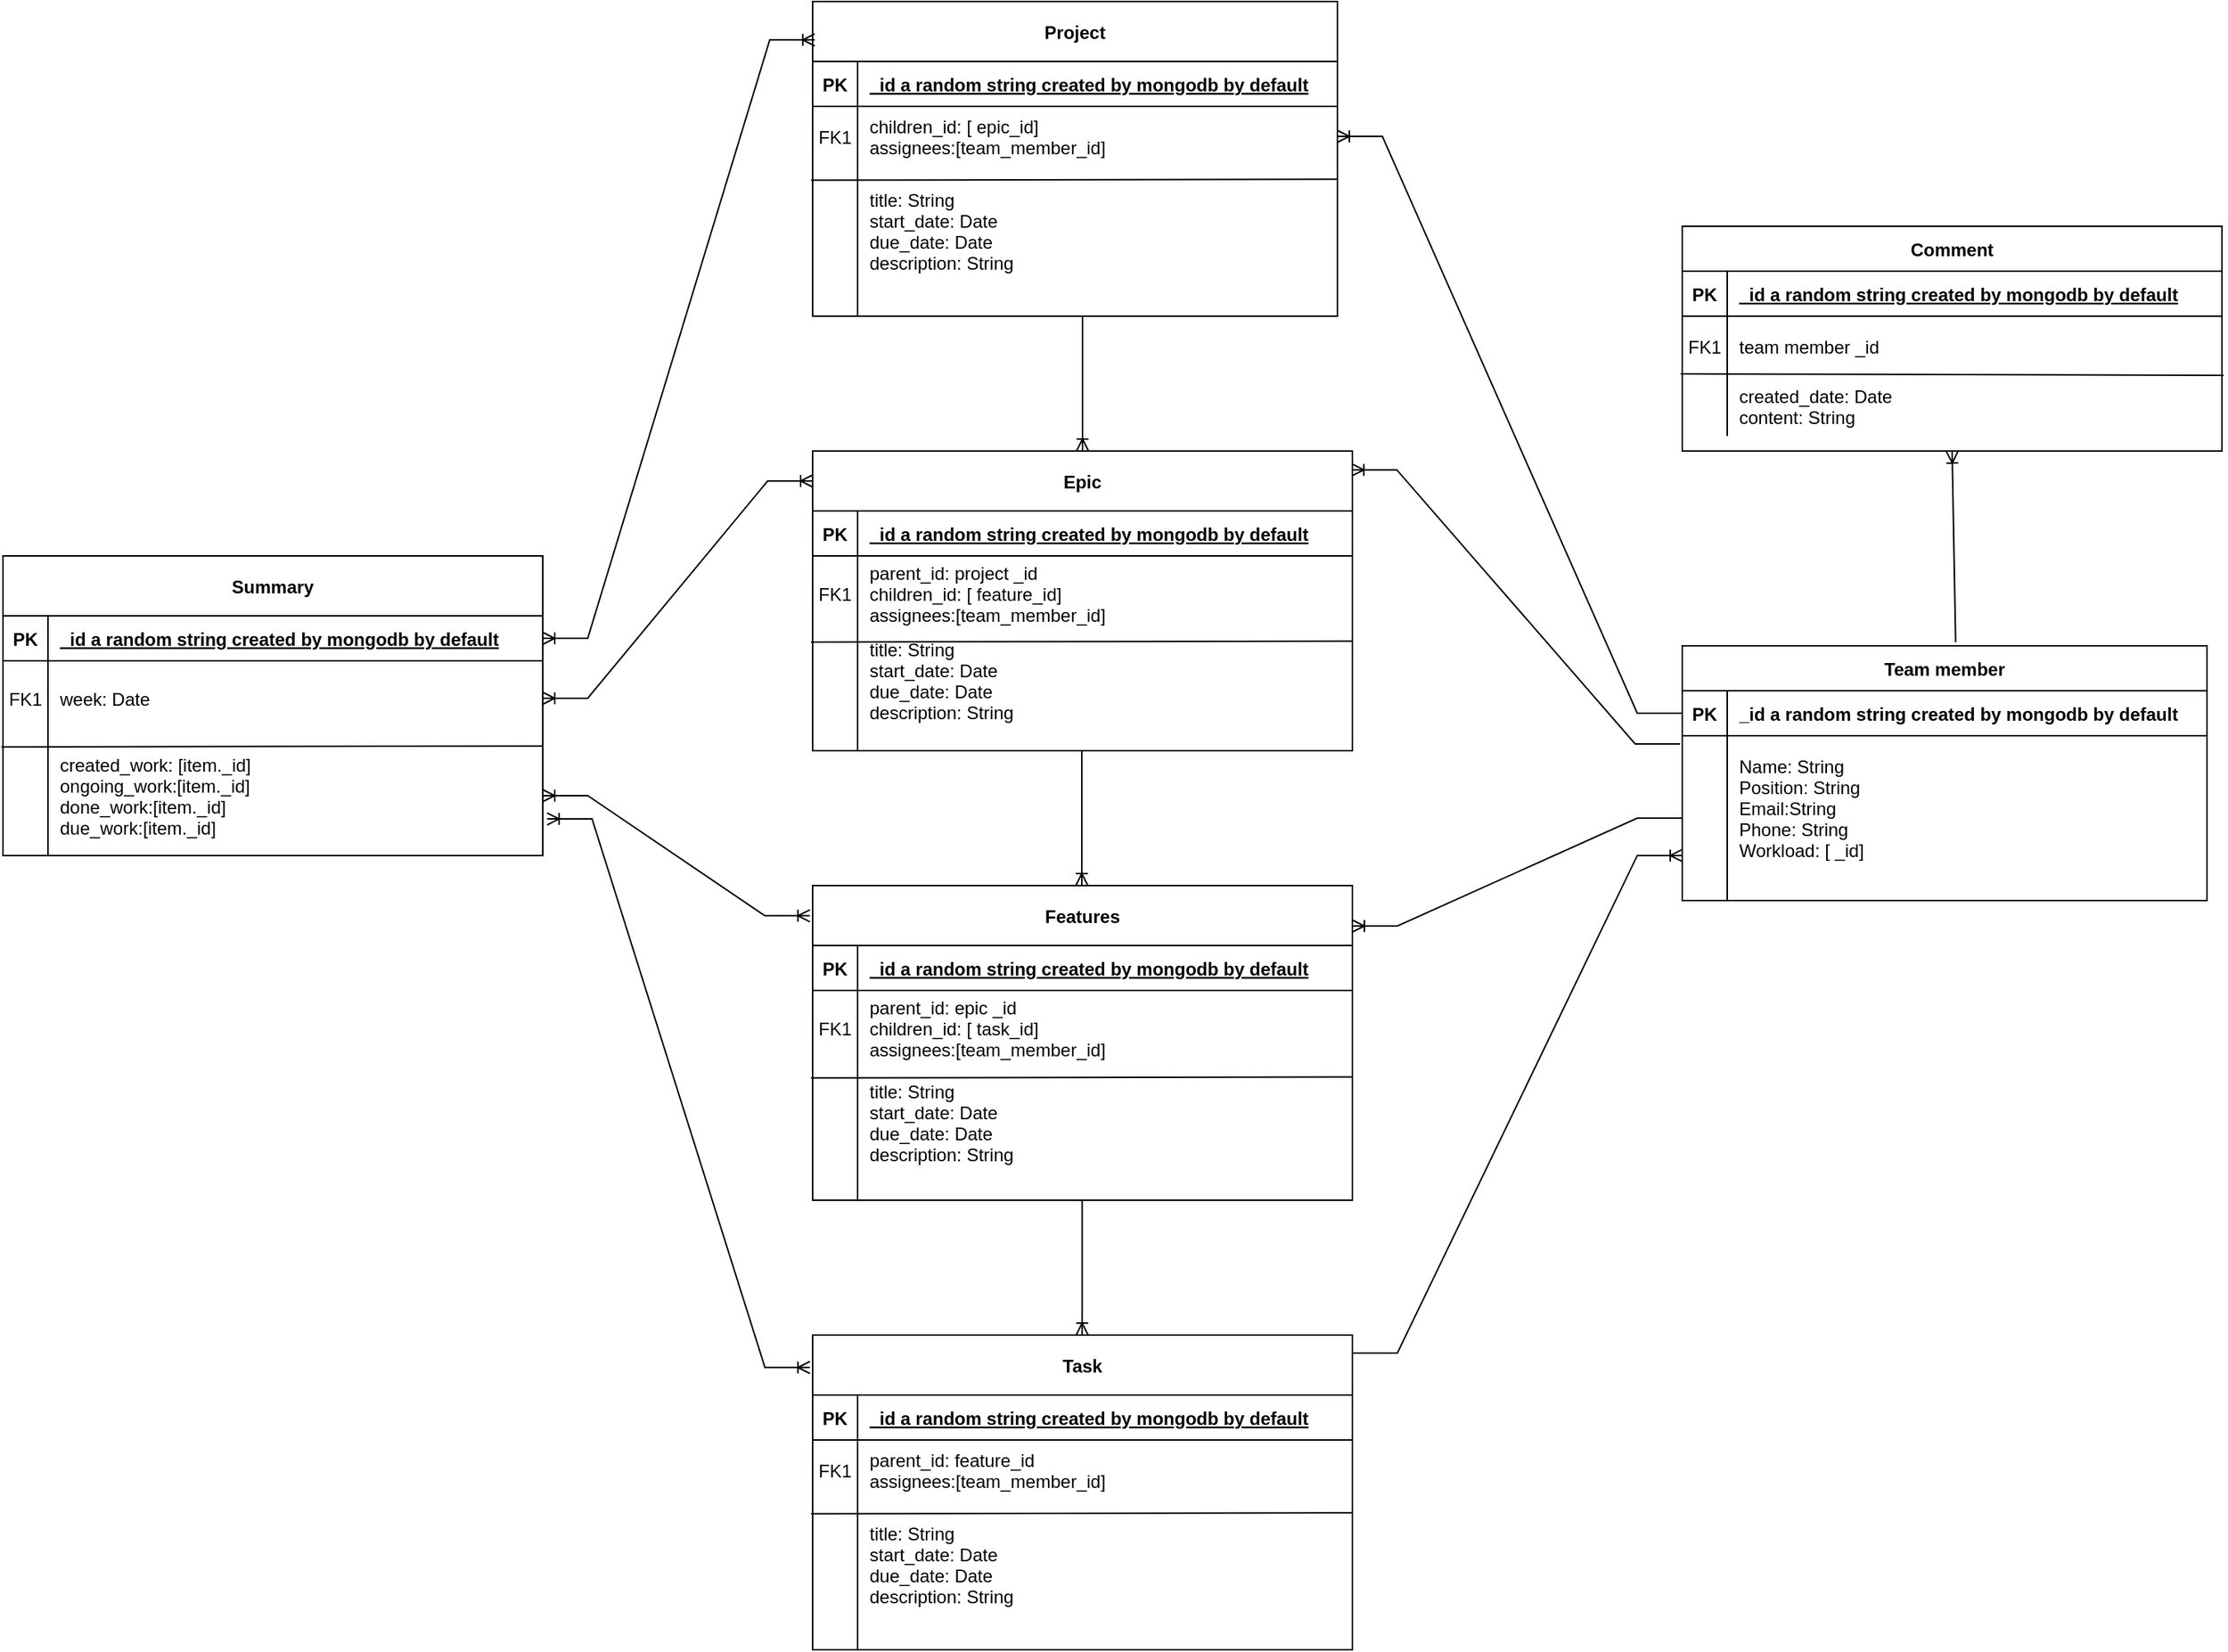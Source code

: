 <mxfile version="21.0.6" type="github">
  <diagram id="R2lEEEUBdFMjLlhIrx00" name="Page-1">
    <mxGraphModel dx="4104" dy="2772" grid="1" gridSize="10" guides="1" tooltips="1" connect="1" arrows="1" fold="1" page="1" pageScale="1" pageWidth="850" pageHeight="1100" math="0" shadow="0" extFonts="Permanent Marker^https://fonts.googleapis.com/css?family=Permanent+Marker">
      <root>
        <mxCell id="0" />
        <mxCell id="1" parent="0" />
        <mxCell id="C-vyLk0tnHw3VtMMgP7b-13" value="Comment" style="shape=table;startSize=30;container=1;collapsible=1;childLayout=tableLayout;fixedRows=1;rowLines=0;fontStyle=1;align=center;resizeLast=1;" parent="1" vertex="1">
          <mxGeometry x="1700" y="390" width="360" height="150" as="geometry" />
        </mxCell>
        <mxCell id="C-vyLk0tnHw3VtMMgP7b-14" value="" style="shape=partialRectangle;collapsible=0;dropTarget=0;pointerEvents=0;fillColor=none;points=[[0,0.5],[1,0.5]];portConstraint=eastwest;top=0;left=0;right=0;bottom=1;" parent="C-vyLk0tnHw3VtMMgP7b-13" vertex="1">
          <mxGeometry y="30" width="360" height="30" as="geometry" />
        </mxCell>
        <mxCell id="C-vyLk0tnHw3VtMMgP7b-15" value="PK" style="shape=partialRectangle;overflow=hidden;connectable=0;fillColor=none;top=0;left=0;bottom=0;right=0;fontStyle=1;" parent="C-vyLk0tnHw3VtMMgP7b-14" vertex="1">
          <mxGeometry width="30" height="30" as="geometry">
            <mxRectangle width="30" height="30" as="alternateBounds" />
          </mxGeometry>
        </mxCell>
        <mxCell id="C-vyLk0tnHw3VtMMgP7b-16" value="_id a random string created by mongodb by default" style="shape=partialRectangle;overflow=hidden;connectable=0;fillColor=none;top=0;left=0;bottom=0;right=0;align=left;spacingLeft=6;fontStyle=5;" parent="C-vyLk0tnHw3VtMMgP7b-14" vertex="1">
          <mxGeometry x="30" width="330" height="30" as="geometry">
            <mxRectangle width="330" height="30" as="alternateBounds" />
          </mxGeometry>
        </mxCell>
        <mxCell id="C-vyLk0tnHw3VtMMgP7b-17" value="" style="shape=partialRectangle;collapsible=0;dropTarget=0;pointerEvents=0;fillColor=none;points=[[0,0.5],[1,0.5]];portConstraint=eastwest;top=0;left=0;right=0;bottom=0;" parent="C-vyLk0tnHw3VtMMgP7b-13" vertex="1">
          <mxGeometry y="60" width="360" height="40" as="geometry" />
        </mxCell>
        <mxCell id="C-vyLk0tnHw3VtMMgP7b-18" value="FK1" style="shape=partialRectangle;overflow=hidden;connectable=0;fillColor=none;top=0;left=0;bottom=0;right=0;" parent="C-vyLk0tnHw3VtMMgP7b-17" vertex="1">
          <mxGeometry width="30" height="40" as="geometry">
            <mxRectangle width="30" height="40" as="alternateBounds" />
          </mxGeometry>
        </mxCell>
        <mxCell id="C-vyLk0tnHw3VtMMgP7b-19" value="team member _id" style="shape=partialRectangle;overflow=hidden;connectable=0;fillColor=none;top=0;left=0;bottom=0;right=0;align=left;spacingLeft=6;" parent="C-vyLk0tnHw3VtMMgP7b-17" vertex="1">
          <mxGeometry x="30" width="330" height="40" as="geometry">
            <mxRectangle width="330" height="40" as="alternateBounds" />
          </mxGeometry>
        </mxCell>
        <mxCell id="C-vyLk0tnHw3VtMMgP7b-20" value="" style="shape=partialRectangle;collapsible=0;dropTarget=0;pointerEvents=0;fillColor=none;points=[[0,0.5],[1,0.5]];portConstraint=eastwest;top=0;left=0;right=0;bottom=0;" parent="C-vyLk0tnHw3VtMMgP7b-13" vertex="1">
          <mxGeometry y="100" width="360" height="40" as="geometry" />
        </mxCell>
        <mxCell id="C-vyLk0tnHw3VtMMgP7b-21" value="" style="shape=partialRectangle;overflow=hidden;connectable=0;fillColor=none;top=0;left=0;bottom=0;right=0;" parent="C-vyLk0tnHw3VtMMgP7b-20" vertex="1">
          <mxGeometry width="30" height="40" as="geometry">
            <mxRectangle width="30" height="40" as="alternateBounds" />
          </mxGeometry>
        </mxCell>
        <mxCell id="C-vyLk0tnHw3VtMMgP7b-22" value="created_date: Date&#xa;content: String" style="shape=partialRectangle;overflow=hidden;connectable=0;fillColor=none;top=0;left=0;bottom=0;right=0;align=left;spacingLeft=6;" parent="C-vyLk0tnHw3VtMMgP7b-20" vertex="1">
          <mxGeometry x="30" width="330" height="40" as="geometry">
            <mxRectangle width="330" height="40" as="alternateBounds" />
          </mxGeometry>
        </mxCell>
        <mxCell id="qNRsqSiv61jrSGBZlrnU-11" value="" style="endArrow=none;html=1;rounded=0;exitX=-0.003;exitY=0.963;exitDx=0;exitDy=0;exitPerimeter=0;entryX=1.003;entryY=0.988;entryDx=0;entryDy=0;entryPerimeter=0;" parent="C-vyLk0tnHw3VtMMgP7b-13" source="C-vyLk0tnHw3VtMMgP7b-17" target="C-vyLk0tnHw3VtMMgP7b-17" edge="1">
          <mxGeometry width="50" height="50" relative="1" as="geometry">
            <mxPoint x="380" y="60" as="sourcePoint" />
            <mxPoint x="430" y="10" as="targetPoint" />
          </mxGeometry>
        </mxCell>
        <mxCell id="C-vyLk0tnHw3VtMMgP7b-23" value="Team member" style="shape=table;startSize=30;container=1;collapsible=1;childLayout=tableLayout;fixedRows=1;rowLines=0;fontStyle=1;align=center;resizeLast=1;" parent="1" vertex="1">
          <mxGeometry x="1700" y="670" width="350" height="170" as="geometry">
            <mxRectangle x="120" y="120" width="100" height="30" as="alternateBounds" />
          </mxGeometry>
        </mxCell>
        <mxCell id="C-vyLk0tnHw3VtMMgP7b-24" value="" style="shape=partialRectangle;collapsible=0;dropTarget=0;pointerEvents=0;fillColor=none;points=[[0,0.5],[1,0.5]];portConstraint=eastwest;top=0;left=0;right=0;bottom=1;" parent="C-vyLk0tnHw3VtMMgP7b-23" vertex="1">
          <mxGeometry y="30" width="350" height="30" as="geometry" />
        </mxCell>
        <mxCell id="C-vyLk0tnHw3VtMMgP7b-25" value="PK" style="shape=partialRectangle;overflow=hidden;connectable=0;fillColor=none;top=0;left=0;bottom=0;right=0;fontStyle=1;" parent="C-vyLk0tnHw3VtMMgP7b-24" vertex="1">
          <mxGeometry width="30" height="30" as="geometry">
            <mxRectangle width="30" height="30" as="alternateBounds" />
          </mxGeometry>
        </mxCell>
        <mxCell id="C-vyLk0tnHw3VtMMgP7b-26" value="_id a random string created by mongodb by default" style="shape=partialRectangle;overflow=hidden;connectable=0;fillColor=none;top=0;left=0;bottom=0;right=0;align=left;spacingLeft=6;fontStyle=1;" parent="C-vyLk0tnHw3VtMMgP7b-24" vertex="1">
          <mxGeometry x="30" width="320" height="30" as="geometry">
            <mxRectangle width="320" height="30" as="alternateBounds" />
          </mxGeometry>
        </mxCell>
        <mxCell id="C-vyLk0tnHw3VtMMgP7b-27" value="" style="shape=partialRectangle;collapsible=0;dropTarget=0;pointerEvents=0;fillColor=none;points=[[0,0.5],[1,0.5]];portConstraint=eastwest;top=0;left=0;right=0;bottom=0;" parent="C-vyLk0tnHw3VtMMgP7b-23" vertex="1">
          <mxGeometry y="60" width="350" height="110" as="geometry" />
        </mxCell>
        <mxCell id="C-vyLk0tnHw3VtMMgP7b-28" value="" style="shape=partialRectangle;overflow=hidden;connectable=0;fillColor=none;top=0;left=0;bottom=0;right=0;" parent="C-vyLk0tnHw3VtMMgP7b-27" vertex="1">
          <mxGeometry width="30" height="110" as="geometry">
            <mxRectangle width="30" height="110" as="alternateBounds" />
          </mxGeometry>
        </mxCell>
        <mxCell id="C-vyLk0tnHw3VtMMgP7b-29" value="Name: String&#xa;Position: String&#xa;Email:String&#xa;Phone: String&#xa;Workload: [ _id]&#xa;" style="shape=partialRectangle;overflow=hidden;connectable=0;fillColor=none;top=0;left=0;bottom=0;right=0;align=left;spacingLeft=6;" parent="C-vyLk0tnHw3VtMMgP7b-27" vertex="1">
          <mxGeometry x="30" width="320" height="110" as="geometry">
            <mxRectangle width="320" height="110" as="alternateBounds" />
          </mxGeometry>
        </mxCell>
        <mxCell id="qNRsqSiv61jrSGBZlrnU-14" value="Epic" style="shape=table;startSize=40;container=1;collapsible=1;childLayout=tableLayout;fixedRows=1;rowLines=0;fontStyle=1;align=center;resizeLast=1;" parent="1" vertex="1">
          <mxGeometry x="1120" y="540" width="360" height="200" as="geometry" />
        </mxCell>
        <mxCell id="qNRsqSiv61jrSGBZlrnU-15" value="" style="shape=partialRectangle;collapsible=0;dropTarget=0;pointerEvents=0;fillColor=none;points=[[0,0.5],[1,0.5]];portConstraint=eastwest;top=0;left=0;right=0;bottom=1;" parent="qNRsqSiv61jrSGBZlrnU-14" vertex="1">
          <mxGeometry y="40" width="360" height="30" as="geometry" />
        </mxCell>
        <mxCell id="qNRsqSiv61jrSGBZlrnU-16" value="PK" style="shape=partialRectangle;overflow=hidden;connectable=0;fillColor=none;top=0;left=0;bottom=0;right=0;fontStyle=1;" parent="qNRsqSiv61jrSGBZlrnU-15" vertex="1">
          <mxGeometry width="30" height="30" as="geometry">
            <mxRectangle width="30" height="30" as="alternateBounds" />
          </mxGeometry>
        </mxCell>
        <mxCell id="qNRsqSiv61jrSGBZlrnU-17" value="_id a random string created by mongodb by default" style="shape=partialRectangle;overflow=hidden;connectable=0;fillColor=none;top=0;left=0;bottom=0;right=0;align=left;spacingLeft=6;fontStyle=5;" parent="qNRsqSiv61jrSGBZlrnU-15" vertex="1">
          <mxGeometry x="30" width="330" height="30" as="geometry">
            <mxRectangle width="330" height="30" as="alternateBounds" />
          </mxGeometry>
        </mxCell>
        <mxCell id="qNRsqSiv61jrSGBZlrnU-18" value="" style="shape=partialRectangle;collapsible=0;dropTarget=0;pointerEvents=0;fillColor=none;points=[[0,0.5],[1,0.5]];portConstraint=eastwest;top=0;left=0;right=0;bottom=0;" parent="qNRsqSiv61jrSGBZlrnU-14" vertex="1">
          <mxGeometry y="70" width="360" height="50" as="geometry" />
        </mxCell>
        <mxCell id="qNRsqSiv61jrSGBZlrnU-19" value="FK1" style="shape=partialRectangle;overflow=hidden;connectable=0;fillColor=none;top=0;left=0;bottom=0;right=0;" parent="qNRsqSiv61jrSGBZlrnU-18" vertex="1">
          <mxGeometry width="30" height="50" as="geometry">
            <mxRectangle width="30" height="50" as="alternateBounds" />
          </mxGeometry>
        </mxCell>
        <mxCell id="qNRsqSiv61jrSGBZlrnU-20" value="parent_id: project _id&#xa;children_id: [ feature_id]&#xa;assignees:[team_member_id]" style="shape=partialRectangle;overflow=hidden;connectable=0;fillColor=none;top=0;left=0;bottom=0;right=0;align=left;spacingLeft=6;" parent="qNRsqSiv61jrSGBZlrnU-18" vertex="1">
          <mxGeometry x="30" width="330" height="50" as="geometry">
            <mxRectangle width="330" height="50" as="alternateBounds" />
          </mxGeometry>
        </mxCell>
        <mxCell id="qNRsqSiv61jrSGBZlrnU-24" value="" style="endArrow=none;html=1;rounded=0;exitX=-0.003;exitY=0.093;exitDx=0;exitDy=0;exitPerimeter=0;entryX=1;entryY=0.086;entryDx=0;entryDy=0;entryPerimeter=0;" parent="qNRsqSiv61jrSGBZlrnU-14" source="qNRsqSiv61jrSGBZlrnU-21" target="qNRsqSiv61jrSGBZlrnU-21" edge="1">
          <mxGeometry width="50" height="50" relative="1" as="geometry">
            <mxPoint x="380" y="60" as="sourcePoint" />
            <mxPoint x="430" y="10" as="targetPoint" />
            <Array as="points" />
          </mxGeometry>
        </mxCell>
        <mxCell id="qNRsqSiv61jrSGBZlrnU-21" value="" style="shape=partialRectangle;collapsible=0;dropTarget=0;pointerEvents=0;fillColor=none;points=[[0,0.5],[1,0.5]];portConstraint=eastwest;top=0;left=0;right=0;bottom=0;" parent="qNRsqSiv61jrSGBZlrnU-14" vertex="1">
          <mxGeometry y="120" width="360" height="80" as="geometry" />
        </mxCell>
        <mxCell id="qNRsqSiv61jrSGBZlrnU-22" value="" style="shape=partialRectangle;overflow=hidden;connectable=0;fillColor=none;top=0;left=0;bottom=0;right=0;" parent="qNRsqSiv61jrSGBZlrnU-21" vertex="1">
          <mxGeometry width="30" height="80" as="geometry">
            <mxRectangle width="30" height="80" as="alternateBounds" />
          </mxGeometry>
        </mxCell>
        <mxCell id="qNRsqSiv61jrSGBZlrnU-23" value="title: String&#xa;start_date: Date&#xa;due_date: Date&#xa;description: String&#xa;" style="shape=partialRectangle;overflow=hidden;connectable=0;fillColor=none;top=0;left=0;bottom=0;right=0;align=left;spacingLeft=6;" parent="qNRsqSiv61jrSGBZlrnU-21" vertex="1">
          <mxGeometry x="30" width="330" height="80" as="geometry">
            <mxRectangle width="330" height="80" as="alternateBounds" />
          </mxGeometry>
        </mxCell>
        <mxCell id="qNRsqSiv61jrSGBZlrnU-32" value="Task" style="shape=table;startSize=40;container=1;collapsible=1;childLayout=tableLayout;fixedRows=1;rowLines=0;fontStyle=1;align=center;resizeLast=1;" parent="1" vertex="1">
          <mxGeometry x="1120" y="1130" width="360" height="210" as="geometry" />
        </mxCell>
        <mxCell id="qNRsqSiv61jrSGBZlrnU-33" value="" style="shape=partialRectangle;collapsible=0;dropTarget=0;pointerEvents=0;fillColor=none;points=[[0,0.5],[1,0.5]];portConstraint=eastwest;top=0;left=0;right=0;bottom=1;" parent="qNRsqSiv61jrSGBZlrnU-32" vertex="1">
          <mxGeometry y="40" width="360" height="30" as="geometry" />
        </mxCell>
        <mxCell id="qNRsqSiv61jrSGBZlrnU-34" value="PK" style="shape=partialRectangle;overflow=hidden;connectable=0;fillColor=none;top=0;left=0;bottom=0;right=0;fontStyle=1;" parent="qNRsqSiv61jrSGBZlrnU-33" vertex="1">
          <mxGeometry width="30" height="30" as="geometry">
            <mxRectangle width="30" height="30" as="alternateBounds" />
          </mxGeometry>
        </mxCell>
        <mxCell id="qNRsqSiv61jrSGBZlrnU-35" value="_id a random string created by mongodb by default" style="shape=partialRectangle;overflow=hidden;connectable=0;fillColor=none;top=0;left=0;bottom=0;right=0;align=left;spacingLeft=6;fontStyle=5;" parent="qNRsqSiv61jrSGBZlrnU-33" vertex="1">
          <mxGeometry x="30" width="330" height="30" as="geometry">
            <mxRectangle width="330" height="30" as="alternateBounds" />
          </mxGeometry>
        </mxCell>
        <mxCell id="qNRsqSiv61jrSGBZlrnU-36" value="" style="shape=partialRectangle;collapsible=0;dropTarget=0;pointerEvents=0;fillColor=none;points=[[0,0.5],[1,0.5]];portConstraint=eastwest;top=0;left=0;right=0;bottom=0;" parent="qNRsqSiv61jrSGBZlrnU-32" vertex="1">
          <mxGeometry y="70" width="360" height="40" as="geometry" />
        </mxCell>
        <mxCell id="qNRsqSiv61jrSGBZlrnU-37" value="FK1" style="shape=partialRectangle;overflow=hidden;connectable=0;fillColor=none;top=0;left=0;bottom=0;right=0;" parent="qNRsqSiv61jrSGBZlrnU-36" vertex="1">
          <mxGeometry width="30" height="40" as="geometry">
            <mxRectangle width="30" height="40" as="alternateBounds" />
          </mxGeometry>
        </mxCell>
        <mxCell id="qNRsqSiv61jrSGBZlrnU-38" value="parent_id: feature_id&#xa;assignees:[team_member_id]" style="shape=partialRectangle;overflow=hidden;connectable=0;fillColor=none;top=0;left=0;bottom=0;right=0;align=left;spacingLeft=6;" parent="qNRsqSiv61jrSGBZlrnU-36" vertex="1">
          <mxGeometry x="30" width="330" height="40" as="geometry">
            <mxRectangle width="330" height="40" as="alternateBounds" />
          </mxGeometry>
        </mxCell>
        <mxCell id="qNRsqSiv61jrSGBZlrnU-39" value="" style="shape=partialRectangle;collapsible=0;dropTarget=0;pointerEvents=0;fillColor=none;points=[[0,0.5],[1,0.5]];portConstraint=eastwest;top=0;left=0;right=0;bottom=0;" parent="qNRsqSiv61jrSGBZlrnU-32" vertex="1">
          <mxGeometry y="110" width="360" height="100" as="geometry" />
        </mxCell>
        <mxCell id="qNRsqSiv61jrSGBZlrnU-40" value="" style="shape=partialRectangle;overflow=hidden;connectable=0;fillColor=none;top=0;left=0;bottom=0;right=0;" parent="qNRsqSiv61jrSGBZlrnU-39" vertex="1">
          <mxGeometry width="30" height="100" as="geometry">
            <mxRectangle width="30" height="100" as="alternateBounds" />
          </mxGeometry>
        </mxCell>
        <mxCell id="qNRsqSiv61jrSGBZlrnU-41" value="title: String&#xa;start_date: Date&#xa;due_date: Date&#xa;description: String&#xa;" style="shape=partialRectangle;overflow=hidden;connectable=0;fillColor=none;top=0;left=0;bottom=0;right=0;align=left;spacingLeft=6;" parent="qNRsqSiv61jrSGBZlrnU-39" vertex="1">
          <mxGeometry x="30" width="330" height="100" as="geometry">
            <mxRectangle width="330" height="100" as="alternateBounds" />
          </mxGeometry>
        </mxCell>
        <mxCell id="qNRsqSiv61jrSGBZlrnU-42" value="" style="endArrow=none;html=1;rounded=0;exitX=-0.003;exitY=0.093;exitDx=0;exitDy=0;exitPerimeter=0;entryX=1;entryY=0.086;entryDx=0;entryDy=0;entryPerimeter=0;" parent="qNRsqSiv61jrSGBZlrnU-32" source="qNRsqSiv61jrSGBZlrnU-39" target="qNRsqSiv61jrSGBZlrnU-39" edge="1">
          <mxGeometry width="50" height="50" relative="1" as="geometry">
            <mxPoint x="380" y="60" as="sourcePoint" />
            <mxPoint x="430" y="10" as="targetPoint" />
            <Array as="points" />
          </mxGeometry>
        </mxCell>
        <mxCell id="qNRsqSiv61jrSGBZlrnU-43" value="Features" style="shape=table;startSize=40;container=1;collapsible=1;childLayout=tableLayout;fixedRows=1;rowLines=0;fontStyle=1;align=center;resizeLast=1;" parent="1" vertex="1">
          <mxGeometry x="1120" y="830" width="360" height="210" as="geometry" />
        </mxCell>
        <mxCell id="qNRsqSiv61jrSGBZlrnU-44" value="" style="shape=partialRectangle;collapsible=0;dropTarget=0;pointerEvents=0;fillColor=none;points=[[0,0.5],[1,0.5]];portConstraint=eastwest;top=0;left=0;right=0;bottom=1;" parent="qNRsqSiv61jrSGBZlrnU-43" vertex="1">
          <mxGeometry y="40" width="360" height="30" as="geometry" />
        </mxCell>
        <mxCell id="qNRsqSiv61jrSGBZlrnU-45" value="PK" style="shape=partialRectangle;overflow=hidden;connectable=0;fillColor=none;top=0;left=0;bottom=0;right=0;fontStyle=1;" parent="qNRsqSiv61jrSGBZlrnU-44" vertex="1">
          <mxGeometry width="30" height="30" as="geometry">
            <mxRectangle width="30" height="30" as="alternateBounds" />
          </mxGeometry>
        </mxCell>
        <mxCell id="qNRsqSiv61jrSGBZlrnU-46" value="_id a random string created by mongodb by default" style="shape=partialRectangle;overflow=hidden;connectable=0;fillColor=none;top=0;left=0;bottom=0;right=0;align=left;spacingLeft=6;fontStyle=5;" parent="qNRsqSiv61jrSGBZlrnU-44" vertex="1">
          <mxGeometry x="30" width="330" height="30" as="geometry">
            <mxRectangle width="330" height="30" as="alternateBounds" />
          </mxGeometry>
        </mxCell>
        <mxCell id="qNRsqSiv61jrSGBZlrnU-47" value="" style="shape=partialRectangle;collapsible=0;dropTarget=0;pointerEvents=0;fillColor=none;points=[[0,0.5],[1,0.5]];portConstraint=eastwest;top=0;left=0;right=0;bottom=0;" parent="qNRsqSiv61jrSGBZlrnU-43" vertex="1">
          <mxGeometry y="70" width="360" height="50" as="geometry" />
        </mxCell>
        <mxCell id="qNRsqSiv61jrSGBZlrnU-48" value="FK1" style="shape=partialRectangle;overflow=hidden;connectable=0;fillColor=none;top=0;left=0;bottom=0;right=0;" parent="qNRsqSiv61jrSGBZlrnU-47" vertex="1">
          <mxGeometry width="30" height="50" as="geometry">
            <mxRectangle width="30" height="50" as="alternateBounds" />
          </mxGeometry>
        </mxCell>
        <mxCell id="qNRsqSiv61jrSGBZlrnU-49" value="parent_id: epic _id&#xa;children_id: [ task_id]&#xa;assignees:[team_member_id]" style="shape=partialRectangle;overflow=hidden;connectable=0;fillColor=none;top=0;left=0;bottom=0;right=0;align=left;spacingLeft=6;" parent="qNRsqSiv61jrSGBZlrnU-47" vertex="1">
          <mxGeometry x="30" width="330" height="50" as="geometry">
            <mxRectangle width="330" height="50" as="alternateBounds" />
          </mxGeometry>
        </mxCell>
        <mxCell id="qNRsqSiv61jrSGBZlrnU-50" value="" style="shape=partialRectangle;collapsible=0;dropTarget=0;pointerEvents=0;fillColor=none;points=[[0,0.5],[1,0.5]];portConstraint=eastwest;top=0;left=0;right=0;bottom=0;" parent="qNRsqSiv61jrSGBZlrnU-43" vertex="1">
          <mxGeometry y="120" width="360" height="90" as="geometry" />
        </mxCell>
        <mxCell id="qNRsqSiv61jrSGBZlrnU-51" value="" style="shape=partialRectangle;overflow=hidden;connectable=0;fillColor=none;top=0;left=0;bottom=0;right=0;" parent="qNRsqSiv61jrSGBZlrnU-50" vertex="1">
          <mxGeometry width="30" height="90" as="geometry">
            <mxRectangle width="30" height="90" as="alternateBounds" />
          </mxGeometry>
        </mxCell>
        <mxCell id="qNRsqSiv61jrSGBZlrnU-52" value="title: String&#xa;start_date: Date&#xa;due_date: Date&#xa;description: String&#xa;" style="shape=partialRectangle;overflow=hidden;connectable=0;fillColor=none;top=0;left=0;bottom=0;right=0;align=left;spacingLeft=6;" parent="qNRsqSiv61jrSGBZlrnU-50" vertex="1">
          <mxGeometry x="30" width="330" height="90" as="geometry">
            <mxRectangle width="330" height="90" as="alternateBounds" />
          </mxGeometry>
        </mxCell>
        <mxCell id="qNRsqSiv61jrSGBZlrnU-53" value="" style="endArrow=none;html=1;rounded=0;exitX=-0.003;exitY=0.093;exitDx=0;exitDy=0;exitPerimeter=0;entryX=1;entryY=0.086;entryDx=0;entryDy=0;entryPerimeter=0;" parent="qNRsqSiv61jrSGBZlrnU-43" source="qNRsqSiv61jrSGBZlrnU-50" target="qNRsqSiv61jrSGBZlrnU-50" edge="1">
          <mxGeometry width="50" height="50" relative="1" as="geometry">
            <mxPoint x="380" y="60" as="sourcePoint" />
            <mxPoint x="430" y="10" as="targetPoint" />
            <Array as="points" />
          </mxGeometry>
        </mxCell>
        <mxCell id="qNRsqSiv61jrSGBZlrnU-59" value="Project" style="shape=table;startSize=40;container=1;collapsible=1;childLayout=tableLayout;fixedRows=1;rowLines=0;fontStyle=1;align=center;resizeLast=1;" parent="1" vertex="1">
          <mxGeometry x="1120" y="240" width="350" height="210" as="geometry" />
        </mxCell>
        <mxCell id="qNRsqSiv61jrSGBZlrnU-60" value="" style="shape=partialRectangle;collapsible=0;dropTarget=0;pointerEvents=0;fillColor=none;points=[[0,0.5],[1,0.5]];portConstraint=eastwest;top=0;left=0;right=0;bottom=1;" parent="qNRsqSiv61jrSGBZlrnU-59" vertex="1">
          <mxGeometry y="40" width="350" height="30" as="geometry" />
        </mxCell>
        <mxCell id="qNRsqSiv61jrSGBZlrnU-61" value="PK" style="shape=partialRectangle;overflow=hidden;connectable=0;fillColor=none;top=0;left=0;bottom=0;right=0;fontStyle=1;" parent="qNRsqSiv61jrSGBZlrnU-60" vertex="1">
          <mxGeometry width="30" height="30" as="geometry">
            <mxRectangle width="30" height="30" as="alternateBounds" />
          </mxGeometry>
        </mxCell>
        <mxCell id="qNRsqSiv61jrSGBZlrnU-62" value="_id a random string created by mongodb by default" style="shape=partialRectangle;overflow=hidden;connectable=0;fillColor=none;top=0;left=0;bottom=0;right=0;align=left;spacingLeft=6;fontStyle=5;" parent="qNRsqSiv61jrSGBZlrnU-60" vertex="1">
          <mxGeometry x="30" width="320" height="30" as="geometry">
            <mxRectangle width="320" height="30" as="alternateBounds" />
          </mxGeometry>
        </mxCell>
        <mxCell id="qNRsqSiv61jrSGBZlrnU-63" value="" style="shape=partialRectangle;collapsible=0;dropTarget=0;pointerEvents=0;fillColor=none;points=[[0,0.5],[1,0.5]];portConstraint=eastwest;top=0;left=0;right=0;bottom=0;" parent="qNRsqSiv61jrSGBZlrnU-59" vertex="1">
          <mxGeometry y="70" width="350" height="40" as="geometry" />
        </mxCell>
        <mxCell id="qNRsqSiv61jrSGBZlrnU-64" value="FK1" style="shape=partialRectangle;overflow=hidden;connectable=0;fillColor=none;top=0;left=0;bottom=0;right=0;" parent="qNRsqSiv61jrSGBZlrnU-63" vertex="1">
          <mxGeometry width="30" height="40" as="geometry">
            <mxRectangle width="30" height="40" as="alternateBounds" />
          </mxGeometry>
        </mxCell>
        <mxCell id="qNRsqSiv61jrSGBZlrnU-65" value="children_id: [ epic_id]&#xa;assignees:[team_member_id]" style="shape=partialRectangle;overflow=hidden;connectable=0;fillColor=none;top=0;left=0;bottom=0;right=0;align=left;spacingLeft=6;" parent="qNRsqSiv61jrSGBZlrnU-63" vertex="1">
          <mxGeometry x="30" width="320" height="40" as="geometry">
            <mxRectangle width="320" height="40" as="alternateBounds" />
          </mxGeometry>
        </mxCell>
        <mxCell id="qNRsqSiv61jrSGBZlrnU-69" value="" style="endArrow=none;html=1;rounded=0;exitX=-0.003;exitY=0.093;exitDx=0;exitDy=0;exitPerimeter=0;entryX=1;entryY=0.086;entryDx=0;entryDy=0;entryPerimeter=0;" parent="qNRsqSiv61jrSGBZlrnU-59" source="qNRsqSiv61jrSGBZlrnU-66" target="qNRsqSiv61jrSGBZlrnU-66" edge="1">
          <mxGeometry width="50" height="50" relative="1" as="geometry">
            <mxPoint x="380" y="60" as="sourcePoint" />
            <mxPoint x="430" y="10" as="targetPoint" />
            <Array as="points" />
          </mxGeometry>
        </mxCell>
        <mxCell id="qNRsqSiv61jrSGBZlrnU-66" value="" style="shape=partialRectangle;collapsible=0;dropTarget=0;pointerEvents=0;fillColor=none;points=[[0,0.5],[1,0.5]];portConstraint=eastwest;top=0;left=0;right=0;bottom=0;" parent="qNRsqSiv61jrSGBZlrnU-59" vertex="1">
          <mxGeometry y="110" width="350" height="100" as="geometry" />
        </mxCell>
        <mxCell id="qNRsqSiv61jrSGBZlrnU-67" value="" style="shape=partialRectangle;overflow=hidden;connectable=0;fillColor=none;top=0;left=0;bottom=0;right=0;" parent="qNRsqSiv61jrSGBZlrnU-66" vertex="1">
          <mxGeometry width="30" height="100" as="geometry">
            <mxRectangle width="30" height="100" as="alternateBounds" />
          </mxGeometry>
        </mxCell>
        <mxCell id="qNRsqSiv61jrSGBZlrnU-68" value="title: String&#xa;start_date: Date&#xa;due_date: Date&#xa;description: String&#xa;" style="shape=partialRectangle;overflow=hidden;connectable=0;fillColor=none;top=0;left=0;bottom=0;right=0;align=left;spacingLeft=6;" parent="qNRsqSiv61jrSGBZlrnU-66" vertex="1">
          <mxGeometry x="30" width="320" height="100" as="geometry">
            <mxRectangle width="320" height="100" as="alternateBounds" />
          </mxGeometry>
        </mxCell>
        <mxCell id="2WBJurp93Z3kpEALSQFU-11" value="Summary" style="shape=table;startSize=40;container=1;collapsible=1;childLayout=tableLayout;fixedRows=1;rowLines=0;fontStyle=1;align=center;resizeLast=1;" vertex="1" parent="1">
          <mxGeometry x="580" y="610" width="360" height="200" as="geometry" />
        </mxCell>
        <mxCell id="2WBJurp93Z3kpEALSQFU-12" value="" style="shape=partialRectangle;collapsible=0;dropTarget=0;pointerEvents=0;fillColor=none;points=[[0,0.5],[1,0.5]];portConstraint=eastwest;top=0;left=0;right=0;bottom=1;" vertex="1" parent="2WBJurp93Z3kpEALSQFU-11">
          <mxGeometry y="40" width="360" height="30" as="geometry" />
        </mxCell>
        <mxCell id="2WBJurp93Z3kpEALSQFU-13" value="PK" style="shape=partialRectangle;overflow=hidden;connectable=0;fillColor=none;top=0;left=0;bottom=0;right=0;fontStyle=1;" vertex="1" parent="2WBJurp93Z3kpEALSQFU-12">
          <mxGeometry width="30" height="30" as="geometry">
            <mxRectangle width="30" height="30" as="alternateBounds" />
          </mxGeometry>
        </mxCell>
        <mxCell id="2WBJurp93Z3kpEALSQFU-14" value="_id a random string created by mongodb by default" style="shape=partialRectangle;overflow=hidden;connectable=0;fillColor=none;top=0;left=0;bottom=0;right=0;align=left;spacingLeft=6;fontStyle=5;" vertex="1" parent="2WBJurp93Z3kpEALSQFU-12">
          <mxGeometry x="30" width="330" height="30" as="geometry">
            <mxRectangle width="330" height="30" as="alternateBounds" />
          </mxGeometry>
        </mxCell>
        <mxCell id="2WBJurp93Z3kpEALSQFU-15" value="" style="shape=partialRectangle;collapsible=0;dropTarget=0;pointerEvents=0;fillColor=none;points=[[0,0.5],[1,0.5]];portConstraint=eastwest;top=0;left=0;right=0;bottom=0;" vertex="1" parent="2WBJurp93Z3kpEALSQFU-11">
          <mxGeometry y="70" width="360" height="50" as="geometry" />
        </mxCell>
        <mxCell id="2WBJurp93Z3kpEALSQFU-16" value="FK1" style="shape=partialRectangle;overflow=hidden;connectable=0;fillColor=none;top=0;left=0;bottom=0;right=0;" vertex="1" parent="2WBJurp93Z3kpEALSQFU-15">
          <mxGeometry width="30" height="50" as="geometry">
            <mxRectangle width="30" height="50" as="alternateBounds" />
          </mxGeometry>
        </mxCell>
        <mxCell id="2WBJurp93Z3kpEALSQFU-17" value="week: Date" style="shape=partialRectangle;overflow=hidden;connectable=0;fillColor=none;top=0;left=0;bottom=0;right=0;align=left;spacingLeft=6;" vertex="1" parent="2WBJurp93Z3kpEALSQFU-15">
          <mxGeometry x="30" width="330" height="50" as="geometry">
            <mxRectangle width="330" height="50" as="alternateBounds" />
          </mxGeometry>
        </mxCell>
        <mxCell id="2WBJurp93Z3kpEALSQFU-18" value="" style="endArrow=none;html=1;rounded=0;exitX=-0.003;exitY=0.093;exitDx=0;exitDy=0;exitPerimeter=0;entryX=1;entryY=0.086;entryDx=0;entryDy=0;entryPerimeter=0;" edge="1" parent="2WBJurp93Z3kpEALSQFU-11" source="2WBJurp93Z3kpEALSQFU-19" target="2WBJurp93Z3kpEALSQFU-19">
          <mxGeometry width="50" height="50" relative="1" as="geometry">
            <mxPoint x="380" y="60" as="sourcePoint" />
            <mxPoint x="430" y="10" as="targetPoint" />
            <Array as="points" />
          </mxGeometry>
        </mxCell>
        <mxCell id="2WBJurp93Z3kpEALSQFU-19" value="" style="shape=partialRectangle;collapsible=0;dropTarget=0;pointerEvents=0;fillColor=none;points=[[0,0.5],[1,0.5]];portConstraint=eastwest;top=0;left=0;right=0;bottom=0;" vertex="1" parent="2WBJurp93Z3kpEALSQFU-11">
          <mxGeometry y="120" width="360" height="80" as="geometry" />
        </mxCell>
        <mxCell id="2WBJurp93Z3kpEALSQFU-20" value="" style="shape=partialRectangle;overflow=hidden;connectable=0;fillColor=none;top=0;left=0;bottom=0;right=0;" vertex="1" parent="2WBJurp93Z3kpEALSQFU-19">
          <mxGeometry width="30" height="80" as="geometry">
            <mxRectangle width="30" height="80" as="alternateBounds" />
          </mxGeometry>
        </mxCell>
        <mxCell id="2WBJurp93Z3kpEALSQFU-21" value="created_work: [item._id]&#xa;ongoing_work:[item._id]&#xa;done_work:[item._id]&#xa;due_work:[item._id]" style="shape=partialRectangle;overflow=hidden;connectable=0;fillColor=none;top=0;left=0;bottom=0;right=0;align=left;spacingLeft=6;" vertex="1" parent="2WBJurp93Z3kpEALSQFU-19">
          <mxGeometry x="30" width="330" height="80" as="geometry">
            <mxRectangle width="330" height="80" as="alternateBounds" />
          </mxGeometry>
        </mxCell>
        <mxCell id="2WBJurp93Z3kpEALSQFU-23" value="" style="endArrow=ERoneToMany;html=1;rounded=0;entryX=0.5;entryY=0;entryDx=0;entryDy=0;endFill=0;" edge="1" parent="1" target="qNRsqSiv61jrSGBZlrnU-14">
          <mxGeometry relative="1" as="geometry">
            <mxPoint x="1300" y="450" as="sourcePoint" />
            <mxPoint x="1400" y="780" as="targetPoint" />
          </mxGeometry>
        </mxCell>
        <mxCell id="2WBJurp93Z3kpEALSQFU-24" value="" style="endArrow=ERoneToMany;html=1;rounded=0;entryX=0.5;entryY=0;entryDx=0;entryDy=0;endFill=0;" edge="1" parent="1">
          <mxGeometry relative="1" as="geometry">
            <mxPoint x="1299.55" y="740" as="sourcePoint" />
            <mxPoint x="1299.55" y="830" as="targetPoint" />
          </mxGeometry>
        </mxCell>
        <mxCell id="2WBJurp93Z3kpEALSQFU-25" value="" style="endArrow=ERoneToMany;html=1;rounded=0;entryX=0.5;entryY=0;entryDx=0;entryDy=0;endFill=0;" edge="1" parent="1">
          <mxGeometry relative="1" as="geometry">
            <mxPoint x="1299.75" y="1040" as="sourcePoint" />
            <mxPoint x="1299.75" y="1130" as="targetPoint" />
          </mxGeometry>
        </mxCell>
        <mxCell id="2WBJurp93Z3kpEALSQFU-27" value="" style="edgeStyle=entityRelationEdgeStyle;fontSize=12;html=1;endArrow=none;rounded=0;entryX=0;entryY=0.5;entryDx=0;entryDy=0;exitX=1;exitY=0.5;exitDx=0;exitDy=0;startArrow=ERoneToMany;startFill=0;endFill=0;" edge="1" parent="1" source="qNRsqSiv61jrSGBZlrnU-63" target="C-vyLk0tnHw3VtMMgP7b-24">
          <mxGeometry width="100" height="100" relative="1" as="geometry">
            <mxPoint x="1420" y="890" as="sourcePoint" />
            <mxPoint x="1520" y="790" as="targetPoint" />
          </mxGeometry>
        </mxCell>
        <mxCell id="2WBJurp93Z3kpEALSQFU-28" value="" style="edgeStyle=entityRelationEdgeStyle;fontSize=12;html=1;endArrow=none;rounded=0;exitX=0.999;exitY=0.063;exitDx=0;exitDy=0;entryX=-0.004;entryY=0.05;entryDx=0;entryDy=0;entryPerimeter=0;exitPerimeter=0;startArrow=ERoneToMany;startFill=0;endFill=0;" edge="1" parent="1" source="qNRsqSiv61jrSGBZlrnU-14" target="C-vyLk0tnHw3VtMMgP7b-27">
          <mxGeometry width="100" height="100" relative="1" as="geometry">
            <mxPoint x="1480" y="560" as="sourcePoint" />
            <mxPoint x="1710" y="945" as="targetPoint" />
          </mxGeometry>
        </mxCell>
        <mxCell id="2WBJurp93Z3kpEALSQFU-30" value="" style="edgeStyle=entityRelationEdgeStyle;fontSize=12;html=1;endArrow=none;rounded=0;exitX=0.999;exitY=0.063;exitDx=0;exitDy=0;exitPerimeter=0;startArrow=ERoneToMany;startFill=0;endFill=0;" edge="1" parent="1" target="C-vyLk0tnHw3VtMMgP7b-27">
          <mxGeometry width="100" height="100" relative="1" as="geometry">
            <mxPoint x="1480" y="857" as="sourcePoint" />
            <mxPoint x="1699" y="1040" as="targetPoint" />
          </mxGeometry>
        </mxCell>
        <mxCell id="2WBJurp93Z3kpEALSQFU-31" value="" style="edgeStyle=entityRelationEdgeStyle;fontSize=12;html=1;endArrow=ERoneToMany;rounded=0;exitX=0.999;exitY=0.063;exitDx=0;exitDy=0;exitPerimeter=0;entryX=0;entryY=0.727;entryDx=0;entryDy=0;entryPerimeter=0;startArrow=none;startFill=0;endFill=0;" edge="1" parent="1" target="C-vyLk0tnHw3VtMMgP7b-27">
          <mxGeometry width="100" height="100" relative="1" as="geometry">
            <mxPoint x="1480" y="1142" as="sourcePoint" />
            <mxPoint x="1700" y="1070" as="targetPoint" />
          </mxGeometry>
        </mxCell>
        <mxCell id="2WBJurp93Z3kpEALSQFU-33" value="" style="endArrow=ERoneToMany;html=1;rounded=0;entryX=0.5;entryY=1;entryDx=0;entryDy=0;endFill=0;exitX=0.521;exitY=-0.014;exitDx=0;exitDy=0;exitPerimeter=0;" edge="1" parent="1" source="C-vyLk0tnHw3VtMMgP7b-23" target="C-vyLk0tnHw3VtMMgP7b-13">
          <mxGeometry relative="1" as="geometry">
            <mxPoint x="1310" y="460" as="sourcePoint" />
            <mxPoint x="1310" y="550" as="targetPoint" />
          </mxGeometry>
        </mxCell>
        <mxCell id="2WBJurp93Z3kpEALSQFU-34" value="" style="edgeStyle=entityRelationEdgeStyle;fontSize=12;html=1;endArrow=ERoneToMany;rounded=0;entryX=0.004;entryY=0.122;entryDx=0;entryDy=0;startArrow=ERoneToMany;startFill=0;endFill=0;entryPerimeter=0;exitX=1;exitY=0.5;exitDx=0;exitDy=0;" edge="1" parent="1" source="2WBJurp93Z3kpEALSQFU-12" target="qNRsqSiv61jrSGBZlrnU-59">
          <mxGeometry width="100" height="100" relative="1" as="geometry">
            <mxPoint x="1480" y="340" as="sourcePoint" />
            <mxPoint x="1710" y="725" as="targetPoint" />
          </mxGeometry>
        </mxCell>
        <mxCell id="2WBJurp93Z3kpEALSQFU-35" value="" style="edgeStyle=entityRelationEdgeStyle;fontSize=12;html=1;endArrow=ERoneToMany;rounded=0;entryX=0;entryY=0.1;entryDx=0;entryDy=0;startArrow=ERoneToMany;startFill=0;endFill=0;entryPerimeter=0;exitX=1;exitY=0.5;exitDx=0;exitDy=0;" edge="1" parent="1" source="2WBJurp93Z3kpEALSQFU-15" target="qNRsqSiv61jrSGBZlrnU-14">
          <mxGeometry width="100" height="100" relative="1" as="geometry">
            <mxPoint x="950" y="720" as="sourcePoint" />
            <mxPoint x="1131" y="276" as="targetPoint" />
          </mxGeometry>
        </mxCell>
        <mxCell id="2WBJurp93Z3kpEALSQFU-36" value="" style="edgeStyle=entityRelationEdgeStyle;fontSize=12;html=1;endArrow=ERoneToMany;rounded=0;entryX=-0.005;entryY=0.096;entryDx=0;entryDy=0;startArrow=ERoneToMany;startFill=0;endFill=0;entryPerimeter=0;" edge="1" parent="1" source="2WBJurp93Z3kpEALSQFU-19" target="qNRsqSiv61jrSGBZlrnU-43">
          <mxGeometry width="100" height="100" relative="1" as="geometry">
            <mxPoint x="950" y="715" as="sourcePoint" />
            <mxPoint x="1130" y="570" as="targetPoint" />
          </mxGeometry>
        </mxCell>
        <mxCell id="2WBJurp93Z3kpEALSQFU-37" value="" style="edgeStyle=entityRelationEdgeStyle;fontSize=12;html=1;endArrow=ERoneToMany;rounded=0;entryX=-0.005;entryY=0.103;entryDx=0;entryDy=0;startArrow=ERoneToMany;startFill=0;endFill=0;entryPerimeter=0;exitX=1.008;exitY=0.694;exitDx=0;exitDy=0;exitPerimeter=0;" edge="1" parent="1" source="2WBJurp93Z3kpEALSQFU-19" target="qNRsqSiv61jrSGBZlrnU-32">
          <mxGeometry width="100" height="100" relative="1" as="geometry">
            <mxPoint x="960" y="725" as="sourcePoint" />
            <mxPoint x="1140" y="580" as="targetPoint" />
          </mxGeometry>
        </mxCell>
      </root>
    </mxGraphModel>
  </diagram>
</mxfile>
